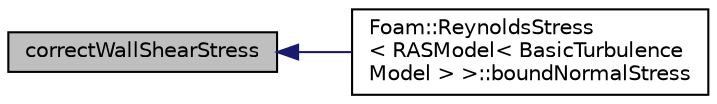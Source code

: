 digraph "correctWallShearStress"
{
  bgcolor="transparent";
  edge [fontname="Helvetica",fontsize="10",labelfontname="Helvetica",labelfontsize="10"];
  node [fontname="Helvetica",fontsize="10",shape=record];
  rankdir="LR";
  Node8 [label="correctWallShearStress",height=0.2,width=0.4,color="black", fillcolor="grey75", style="filled", fontcolor="black"];
  Node8 -> Node9 [dir="back",color="midnightblue",fontsize="10",style="solid",fontname="Helvetica"];
  Node9 [label="Foam::ReynoldsStress\l\< RASModel\< BasicTurbulence\lModel \> \>::boundNormalStress",height=0.2,width=0.4,color="black",URL="$a32389.html#a1aced779ed53c78b4fbef9d30f318a7f"];
}
